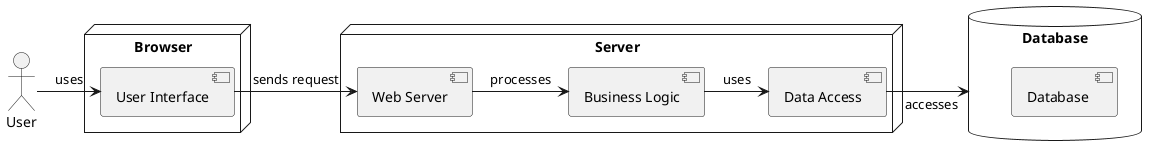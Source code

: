 @startuml
actor User
node Browser {
    [User Interface]
}
node Server {
    [Web Server]
    [Business Logic]
    [Data Access]
}
database Database {
    [Database ]
}
User -> [User Interface] : uses
[User Interface] -> [Web Server] : sends request
[Web Server] -> [Business Logic] : processes
[Business Logic] -> [Data Access] : uses
[Data Access] -> [Database] : accesses
@enduml